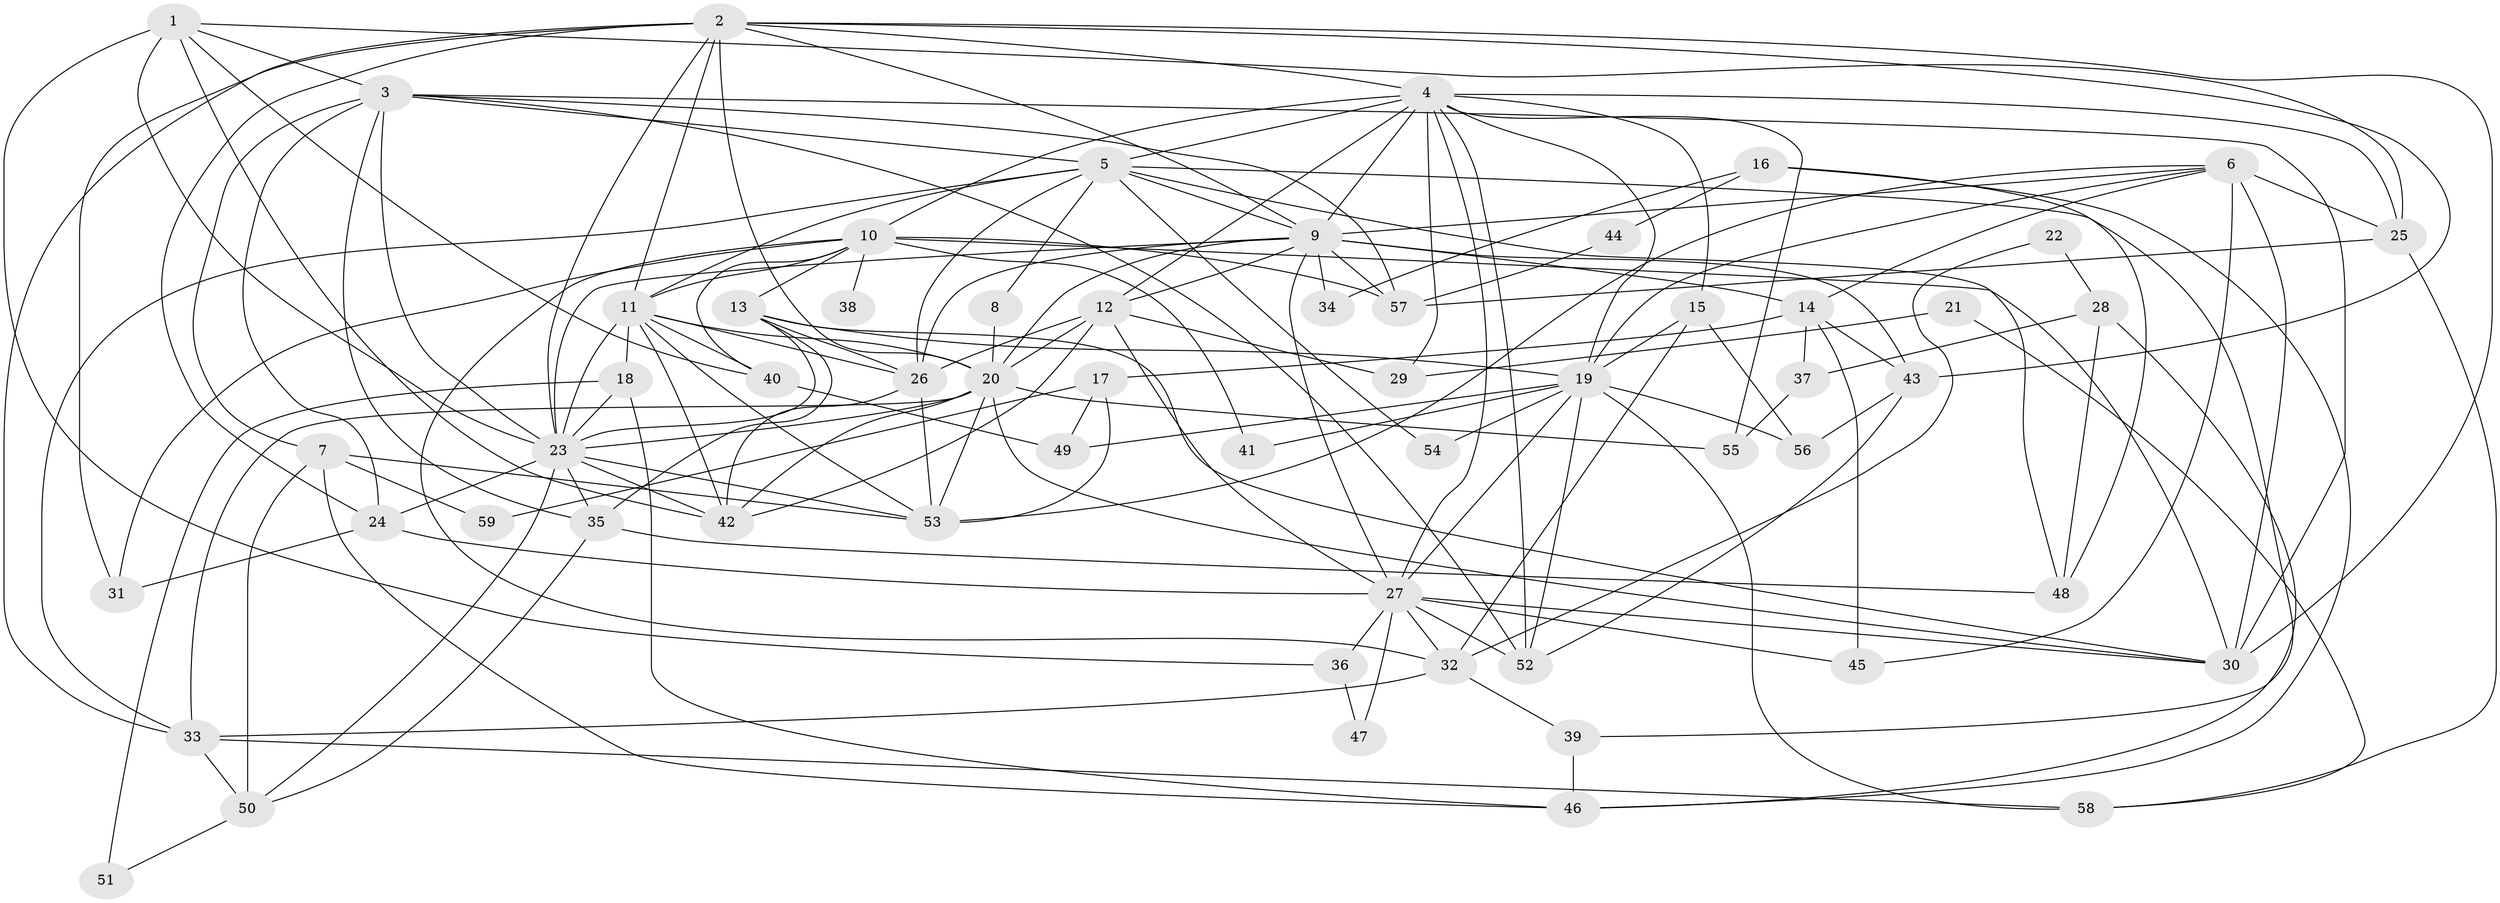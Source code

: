 // original degree distribution, {3: 0.29914529914529914, 4: 0.21367521367521367, 2: 0.15384615384615385, 8: 0.02564102564102564, 5: 0.1623931623931624, 6: 0.09401709401709402, 7: 0.05128205128205128}
// Generated by graph-tools (version 1.1) at 2025/36/03/09/25 02:36:06]
// undirected, 59 vertices, 158 edges
graph export_dot {
graph [start="1"]
  node [color=gray90,style=filled];
  1;
  2;
  3;
  4;
  5;
  6;
  7;
  8;
  9;
  10;
  11;
  12;
  13;
  14;
  15;
  16;
  17;
  18;
  19;
  20;
  21;
  22;
  23;
  24;
  25;
  26;
  27;
  28;
  29;
  30;
  31;
  32;
  33;
  34;
  35;
  36;
  37;
  38;
  39;
  40;
  41;
  42;
  43;
  44;
  45;
  46;
  47;
  48;
  49;
  50;
  51;
  52;
  53;
  54;
  55;
  56;
  57;
  58;
  59;
  1 -- 3 [weight=1.0];
  1 -- 23 [weight=1.0];
  1 -- 25 [weight=1.0];
  1 -- 36 [weight=1.0];
  1 -- 40 [weight=1.0];
  1 -- 42 [weight=1.0];
  2 -- 4 [weight=1.0];
  2 -- 9 [weight=1.0];
  2 -- 11 [weight=2.0];
  2 -- 20 [weight=1.0];
  2 -- 23 [weight=1.0];
  2 -- 24 [weight=1.0];
  2 -- 30 [weight=2.0];
  2 -- 31 [weight=1.0];
  2 -- 33 [weight=1.0];
  2 -- 43 [weight=1.0];
  3 -- 5 [weight=1.0];
  3 -- 7 [weight=1.0];
  3 -- 23 [weight=1.0];
  3 -- 24 [weight=1.0];
  3 -- 30 [weight=1.0];
  3 -- 35 [weight=1.0];
  3 -- 52 [weight=1.0];
  3 -- 57 [weight=1.0];
  4 -- 5 [weight=1.0];
  4 -- 9 [weight=1.0];
  4 -- 10 [weight=1.0];
  4 -- 12 [weight=2.0];
  4 -- 15 [weight=1.0];
  4 -- 19 [weight=1.0];
  4 -- 25 [weight=2.0];
  4 -- 27 [weight=1.0];
  4 -- 29 [weight=1.0];
  4 -- 52 [weight=1.0];
  4 -- 55 [weight=1.0];
  5 -- 8 [weight=1.0];
  5 -- 9 [weight=1.0];
  5 -- 11 [weight=1.0];
  5 -- 26 [weight=1.0];
  5 -- 33 [weight=1.0];
  5 -- 39 [weight=1.0];
  5 -- 48 [weight=1.0];
  5 -- 54 [weight=1.0];
  6 -- 9 [weight=2.0];
  6 -- 14 [weight=1.0];
  6 -- 19 [weight=1.0];
  6 -- 25 [weight=2.0];
  6 -- 30 [weight=3.0];
  6 -- 45 [weight=1.0];
  6 -- 53 [weight=1.0];
  7 -- 46 [weight=1.0];
  7 -- 50 [weight=1.0];
  7 -- 53 [weight=1.0];
  7 -- 59 [weight=1.0];
  8 -- 20 [weight=2.0];
  9 -- 12 [weight=1.0];
  9 -- 14 [weight=1.0];
  9 -- 20 [weight=1.0];
  9 -- 23 [weight=1.0];
  9 -- 26 [weight=1.0];
  9 -- 27 [weight=1.0];
  9 -- 34 [weight=1.0];
  9 -- 43 [weight=2.0];
  9 -- 57 [weight=1.0];
  10 -- 11 [weight=1.0];
  10 -- 13 [weight=1.0];
  10 -- 30 [weight=1.0];
  10 -- 31 [weight=1.0];
  10 -- 32 [weight=1.0];
  10 -- 38 [weight=2.0];
  10 -- 40 [weight=1.0];
  10 -- 41 [weight=1.0];
  10 -- 57 [weight=1.0];
  11 -- 18 [weight=1.0];
  11 -- 20 [weight=1.0];
  11 -- 23 [weight=1.0];
  11 -- 26 [weight=1.0];
  11 -- 40 [weight=1.0];
  11 -- 42 [weight=1.0];
  11 -- 53 [weight=1.0];
  12 -- 20 [weight=1.0];
  12 -- 26 [weight=1.0];
  12 -- 27 [weight=1.0];
  12 -- 29 [weight=1.0];
  12 -- 42 [weight=2.0];
  13 -- 19 [weight=1.0];
  13 -- 23 [weight=1.0];
  13 -- 26 [weight=1.0];
  13 -- 30 [weight=1.0];
  13 -- 35 [weight=1.0];
  14 -- 17 [weight=1.0];
  14 -- 37 [weight=2.0];
  14 -- 43 [weight=1.0];
  14 -- 45 [weight=1.0];
  15 -- 19 [weight=1.0];
  15 -- 32 [weight=1.0];
  15 -- 56 [weight=1.0];
  16 -- 34 [weight=1.0];
  16 -- 44 [weight=1.0];
  16 -- 46 [weight=1.0];
  16 -- 48 [weight=1.0];
  17 -- 49 [weight=1.0];
  17 -- 53 [weight=1.0];
  17 -- 59 [weight=1.0];
  18 -- 23 [weight=1.0];
  18 -- 46 [weight=1.0];
  18 -- 51 [weight=1.0];
  19 -- 27 [weight=1.0];
  19 -- 41 [weight=1.0];
  19 -- 49 [weight=1.0];
  19 -- 52 [weight=1.0];
  19 -- 54 [weight=1.0];
  19 -- 56 [weight=1.0];
  19 -- 58 [weight=1.0];
  20 -- 23 [weight=1.0];
  20 -- 30 [weight=1.0];
  20 -- 33 [weight=1.0];
  20 -- 42 [weight=1.0];
  20 -- 53 [weight=1.0];
  20 -- 55 [weight=1.0];
  21 -- 29 [weight=1.0];
  21 -- 58 [weight=1.0];
  22 -- 28 [weight=1.0];
  22 -- 32 [weight=1.0];
  23 -- 24 [weight=1.0];
  23 -- 35 [weight=1.0];
  23 -- 42 [weight=1.0];
  23 -- 50 [weight=1.0];
  23 -- 53 [weight=1.0];
  24 -- 27 [weight=1.0];
  24 -- 31 [weight=1.0];
  25 -- 57 [weight=2.0];
  25 -- 58 [weight=1.0];
  26 -- 42 [weight=1.0];
  26 -- 53 [weight=1.0];
  27 -- 30 [weight=1.0];
  27 -- 32 [weight=1.0];
  27 -- 36 [weight=1.0];
  27 -- 45 [weight=1.0];
  27 -- 47 [weight=1.0];
  27 -- 52 [weight=1.0];
  28 -- 37 [weight=1.0];
  28 -- 46 [weight=1.0];
  28 -- 48 [weight=1.0];
  32 -- 33 [weight=1.0];
  32 -- 39 [weight=1.0];
  33 -- 50 [weight=1.0];
  33 -- 58 [weight=1.0];
  35 -- 48 [weight=1.0];
  35 -- 50 [weight=1.0];
  36 -- 47 [weight=1.0];
  37 -- 55 [weight=1.0];
  39 -- 46 [weight=1.0];
  40 -- 49 [weight=1.0];
  43 -- 52 [weight=1.0];
  43 -- 56 [weight=1.0];
  44 -- 57 [weight=1.0];
  50 -- 51 [weight=1.0];
}
